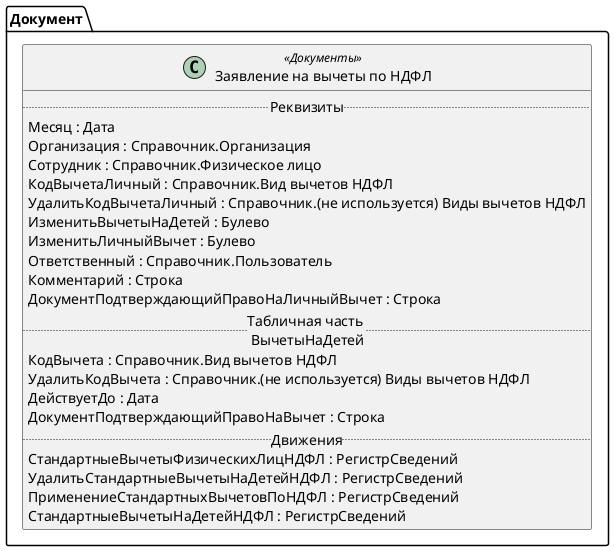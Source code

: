 ﻿@startuml ЗаявлениеНаПредоставлениеСтандартныхВычетовПоНДФЛ
'!include templates.wsd
'..\include templates.wsd
class Документ.ЗаявлениеНаПредоставлениеСтандартныхВычетовПоНДФЛ as "Заявление на вычеты по НДФЛ" <<Документы>>
{
..Реквизиты..
Месяц : Дата
Организация : Справочник.Организация
Сотрудник : Справочник.Физическое лицо
КодВычетаЛичный : Справочник.Вид вычетов НДФЛ
УдалитьКодВычетаЛичный : Справочник.(не используется) Виды вычетов НДФЛ
ИзменитьВычетыНаДетей : Булево
ИзменитьЛичныйВычет : Булево
Ответственный : Справочник.Пользователь
Комментарий : Строка
ДокументПодтверждающийПравоНаЛичныйВычет : Строка
..Табличная часть \n ВычетыНаДетей..
КодВычета : Справочник.Вид вычетов НДФЛ
УдалитьКодВычета : Справочник.(не используется) Виды вычетов НДФЛ
ДействуетДо : Дата
ДокументПодтверждающийПравоНаВычет : Строка
..Движения..
СтандартныеВычетыФизическихЛицНДФЛ : РегистрСведений
УдалитьСтандартныеВычетыНаДетейНДФЛ : РегистрСведений
ПрименениеСтандартныхВычетовПоНДФЛ : РегистрСведений
СтандартныеВычетыНаДетейНДФЛ : РегистрСведений
}
@enduml
